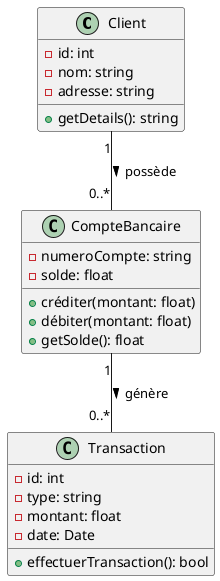 @startuml exercice2
class Client {
    - id: int
    - nom: string
    - adresse: string
    + getDetails(): string
}

class CompteBancaire {
    - numeroCompte: string
    - solde: float
    + créditer(montant: float)
    + débiter(montant: float)
    + getSolde(): float
}

class Transaction {
    - id: int
    - type: string
    - montant: float
    - date: Date
    + effectuerTransaction(): bool
}

Client "1" -- "0..*" CompteBancaire : possède >
CompteBancaire "1" -- "0..*" Transaction : génère >
@enduml
